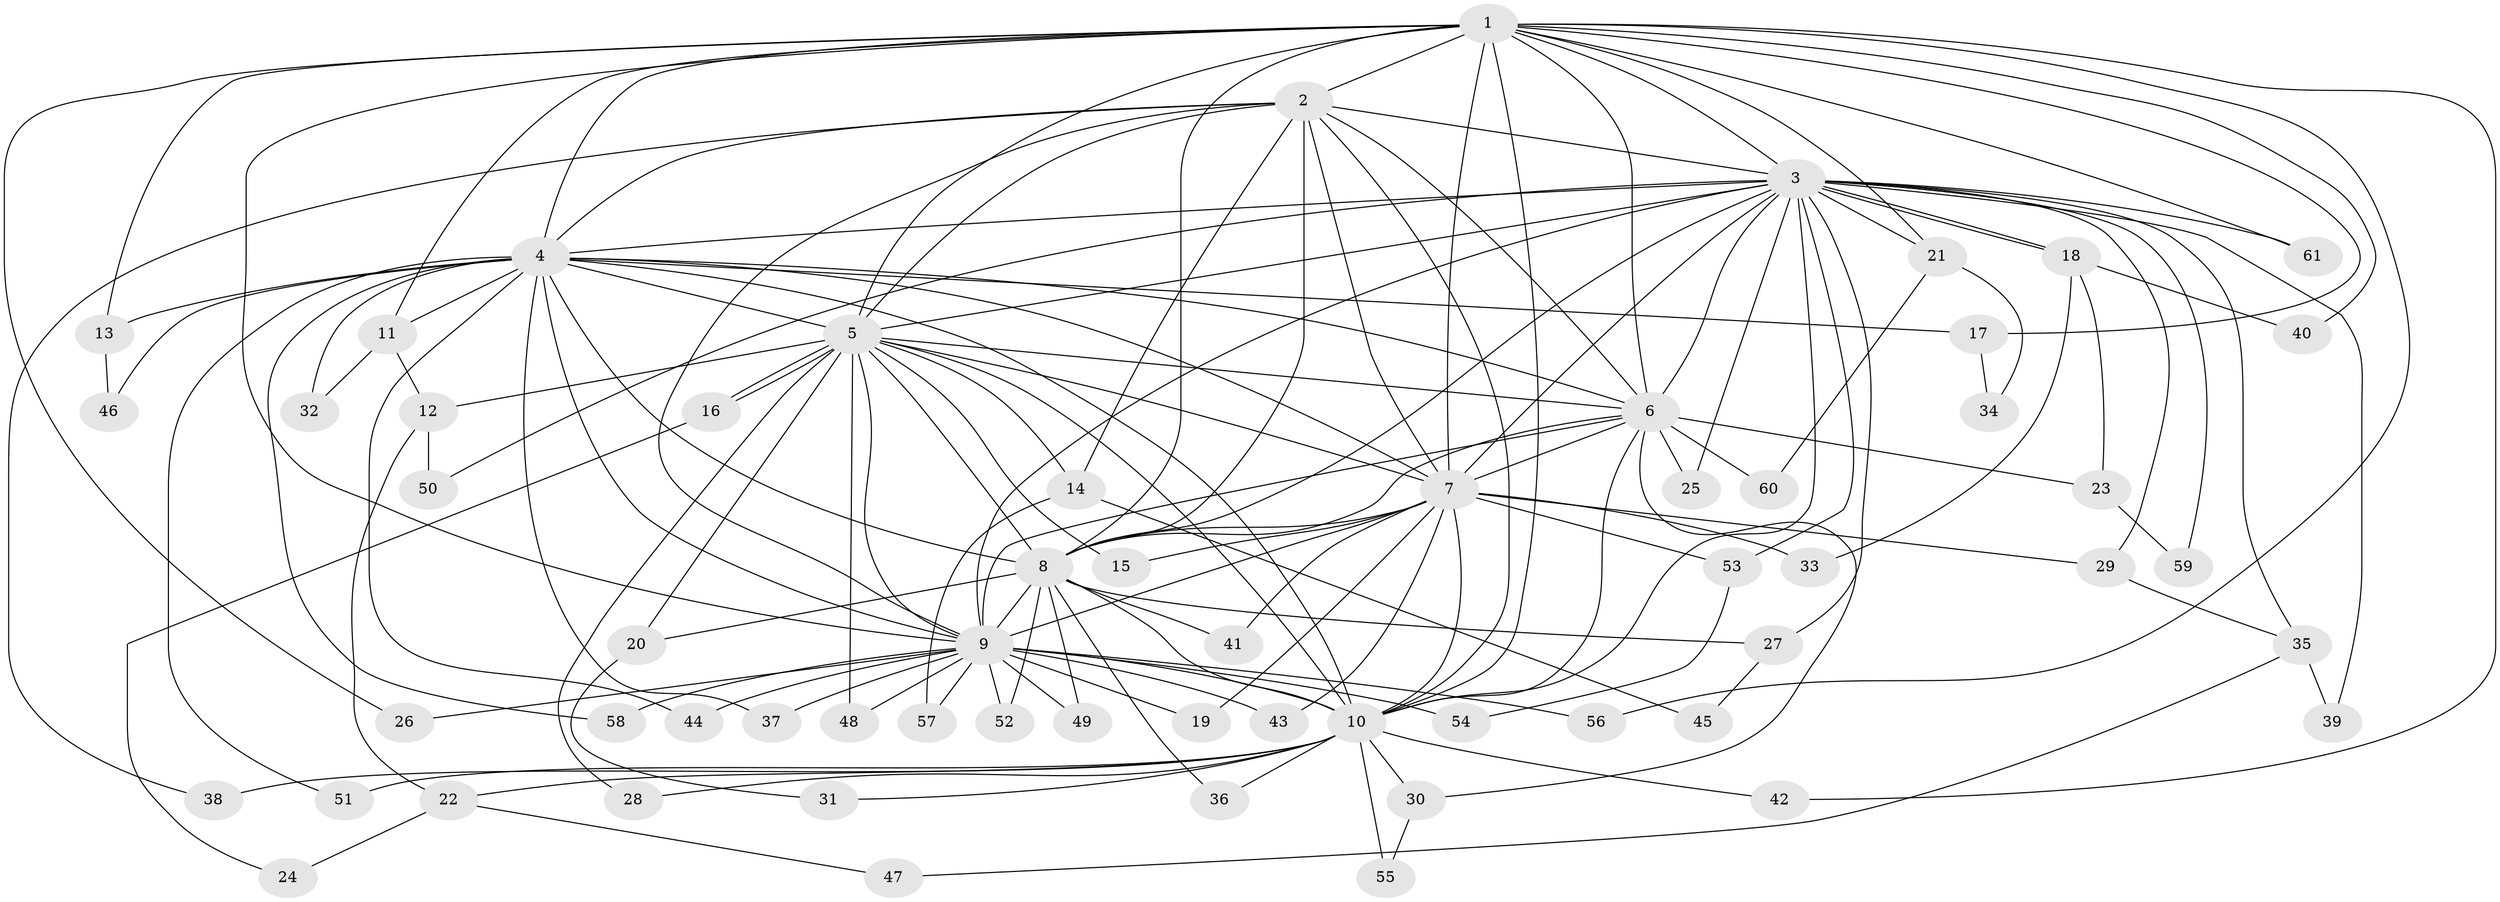 // coarse degree distribution, {16: 0.06666666666666667, 13: 0.03333333333333333, 17: 0.03333333333333333, 10: 0.06666666666666667, 12: 0.03333333333333333, 11: 0.03333333333333333, 7: 0.03333333333333333, 2: 0.4666666666666667, 3: 0.16666666666666666, 5: 0.03333333333333333, 4: 0.03333333333333333}
// Generated by graph-tools (version 1.1) at 2025/17/03/04/25 18:17:23]
// undirected, 61 vertices, 147 edges
graph export_dot {
graph [start="1"]
  node [color=gray90,style=filled];
  1;
  2;
  3;
  4;
  5;
  6;
  7;
  8;
  9;
  10;
  11;
  12;
  13;
  14;
  15;
  16;
  17;
  18;
  19;
  20;
  21;
  22;
  23;
  24;
  25;
  26;
  27;
  28;
  29;
  30;
  31;
  32;
  33;
  34;
  35;
  36;
  37;
  38;
  39;
  40;
  41;
  42;
  43;
  44;
  45;
  46;
  47;
  48;
  49;
  50;
  51;
  52;
  53;
  54;
  55;
  56;
  57;
  58;
  59;
  60;
  61;
  1 -- 2;
  1 -- 3;
  1 -- 4;
  1 -- 5;
  1 -- 6;
  1 -- 7;
  1 -- 8;
  1 -- 9;
  1 -- 10;
  1 -- 11;
  1 -- 13;
  1 -- 17;
  1 -- 21;
  1 -- 26;
  1 -- 40;
  1 -- 42;
  1 -- 56;
  1 -- 61;
  2 -- 3;
  2 -- 4;
  2 -- 5;
  2 -- 6;
  2 -- 7;
  2 -- 8;
  2 -- 9;
  2 -- 10;
  2 -- 14;
  2 -- 38;
  3 -- 4;
  3 -- 5;
  3 -- 6;
  3 -- 7;
  3 -- 8;
  3 -- 9;
  3 -- 10;
  3 -- 18;
  3 -- 18;
  3 -- 21;
  3 -- 25;
  3 -- 27;
  3 -- 29;
  3 -- 35;
  3 -- 39;
  3 -- 50;
  3 -- 53;
  3 -- 59;
  3 -- 61;
  4 -- 5;
  4 -- 6;
  4 -- 7;
  4 -- 8;
  4 -- 9;
  4 -- 10;
  4 -- 11;
  4 -- 13;
  4 -- 17;
  4 -- 32;
  4 -- 37;
  4 -- 44;
  4 -- 46;
  4 -- 51;
  4 -- 58;
  5 -- 6;
  5 -- 7;
  5 -- 8;
  5 -- 9;
  5 -- 10;
  5 -- 12;
  5 -- 14;
  5 -- 15;
  5 -- 16;
  5 -- 16;
  5 -- 20;
  5 -- 28;
  5 -- 48;
  6 -- 7;
  6 -- 8;
  6 -- 9;
  6 -- 10;
  6 -- 23;
  6 -- 25;
  6 -- 30;
  6 -- 60;
  7 -- 8;
  7 -- 9;
  7 -- 10;
  7 -- 15;
  7 -- 19;
  7 -- 29;
  7 -- 33;
  7 -- 41;
  7 -- 43;
  7 -- 53;
  8 -- 9;
  8 -- 10;
  8 -- 20;
  8 -- 27;
  8 -- 36;
  8 -- 41;
  8 -- 49;
  8 -- 52;
  9 -- 10;
  9 -- 19;
  9 -- 26;
  9 -- 37;
  9 -- 43;
  9 -- 44;
  9 -- 48;
  9 -- 49;
  9 -- 52;
  9 -- 54;
  9 -- 56;
  9 -- 57;
  9 -- 58;
  10 -- 22;
  10 -- 28;
  10 -- 30;
  10 -- 31;
  10 -- 36;
  10 -- 38;
  10 -- 42;
  10 -- 51;
  10 -- 55;
  11 -- 12;
  11 -- 32;
  12 -- 22;
  12 -- 50;
  13 -- 46;
  14 -- 45;
  14 -- 57;
  16 -- 24;
  17 -- 34;
  18 -- 23;
  18 -- 33;
  18 -- 40;
  20 -- 31;
  21 -- 34;
  21 -- 60;
  22 -- 24;
  22 -- 47;
  23 -- 59;
  27 -- 45;
  29 -- 35;
  30 -- 55;
  35 -- 39;
  35 -- 47;
  53 -- 54;
}
